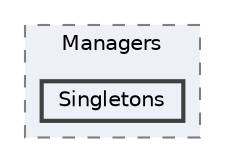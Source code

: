 digraph "Bloberts/Scripts/Managers/Singletons"
{
 // LATEX_PDF_SIZE
  bgcolor="transparent";
  edge [fontname=Helvetica,fontsize=10,labelfontname=Helvetica,labelfontsize=10];
  node [fontname=Helvetica,fontsize=10,shape=box,height=0.2,width=0.4];
  compound=true
  subgraph clusterdir_dd843503fd9be39346dbe7b190f00aca {
    graph [ bgcolor="#edf0f7", pencolor="grey50", label="Managers", fontname=Helvetica,fontsize=10 style="filled,dashed", URL="dir_dd843503fd9be39346dbe7b190f00aca.html",tooltip=""]
  dir_841f161acb91293b4bb8dcffb0cf5a12 [label="Singletons", fillcolor="#edf0f7", color="grey25", style="filled,bold", URL="dir_841f161acb91293b4bb8dcffb0cf5a12.html",tooltip=""];
  }
}
